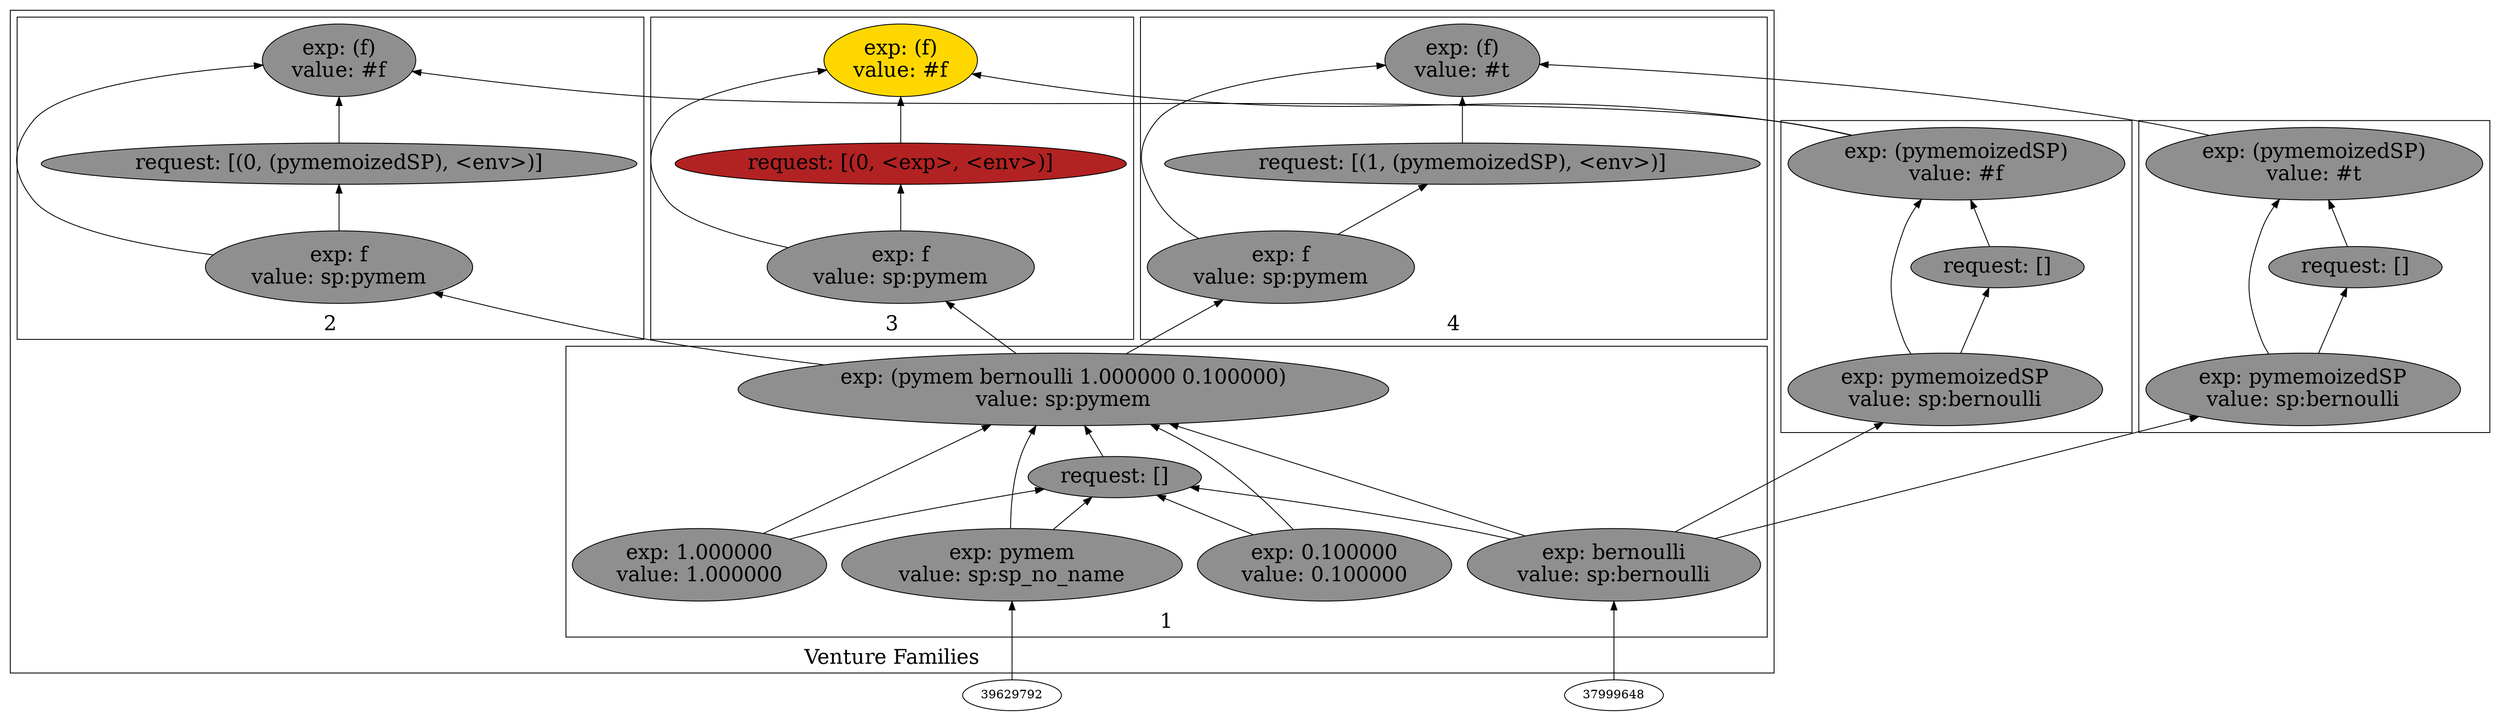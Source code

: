 digraph {
rankdir=BT
fontsize=24
subgraph cluster1 {
label="Venture Families"
subgraph cluster2 {
label="1"
"41173408"["fillcolor"="grey56" "fontsize"="24" "label"="exp: (pymem bernoulli 1.000000 0.100000)\nvalue: sp:pymem" "shape"="ellipse" "style"="filled" ]
"41036400"["fillcolor"="grey56" "fontsize"="24" "label"="request: []" "shape"="ellipse" "style"="filled" ]
"41211152"["fillcolor"="grey56" "fontsize"="24" "label"="exp: pymem\nvalue: sp:sp_no_name" "shape"="ellipse" "style"="filled" ]
"41662000"["fillcolor"="grey56" "fontsize"="24" "label"="exp: bernoulli\nvalue: sp:bernoulli" "shape"="ellipse" "style"="filled" ]
"42359680"["fillcolor"="grey56" "fontsize"="24" "label"="exp: 1.000000\nvalue: 1.000000" "shape"="ellipse" "style"="filled" ]
"40317264"["fillcolor"="grey56" "fontsize"="24" "label"="exp: 0.100000\nvalue: 0.100000" "shape"="ellipse" "style"="filled" ]
}

subgraph cluster3 {
label="2"
"40625424"["fillcolor"="grey56" "fontsize"="24" "label"="exp: (f)\nvalue: #f" "shape"="ellipse" "style"="filled" ]
"40493248"["fillcolor"="grey56" "fontsize"="24" "label"="request: [(0, (pymemoizedSP), <env>)]" "shape"="ellipse" "style"="filled" ]
"40228160"["fillcolor"="grey56" "fontsize"="24" "label"="exp: f\nvalue: sp:pymem" "shape"="ellipse" "style"="filled" ]
}

subgraph cluster4 {
label="3"
"42669312"["fillcolor"="gold" "fontsize"="24" "label"="exp: (f)\nvalue: #f" "shape"="ellipse" "style"="filled" ]
"40357360"["fillcolor"="firebrick" "fontsize"="24" "label"="request: [(0, <exp>, <env>)]" "shape"="ellipse" "style"="filled" ]
"40475808"["fillcolor"="grey56" "fontsize"="24" "label"="exp: f\nvalue: sp:pymem" "shape"="ellipse" "style"="filled" ]
}

subgraph cluster5 {
label="4"
"40200160"["fillcolor"="grey56" "fontsize"="24" "label"="exp: (f)\nvalue: #t" "shape"="ellipse" "style"="filled" ]
"40666352"["fillcolor"="grey56" "fontsize"="24" "label"="request: [(1, (pymemoizedSP), <env>)]" "shape"="ellipse" "style"="filled" ]
"40985936"["fillcolor"="grey56" "fontsize"="24" "label"="exp: f\nvalue: sp:pymem" "shape"="ellipse" "style"="filled" ]
}

}

subgraph cluster6 {
label=""
"40312288"["fillcolor"="grey56" "fontsize"="24" "label"="exp: (pymemoizedSP)\nvalue: #f" "shape"="ellipse" "style"="filled" ]
"40428944"["fillcolor"="grey56" "fontsize"="24" "label"="request: []" "shape"="ellipse" "style"="filled" ]
"40500112"["fillcolor"="grey56" "fontsize"="24" "label"="exp: pymemoizedSP\nvalue: sp:bernoulli" "shape"="ellipse" "style"="filled" ]
}

subgraph cluster7 {
label=""
"41073312"["fillcolor"="grey56" "fontsize"="24" "label"="exp: (pymemoizedSP)\nvalue: #t" "shape"="ellipse" "style"="filled" ]
"41022112"["fillcolor"="grey56" "fontsize"="24" "label"="request: []" "shape"="ellipse" "style"="filled" ]
"41109488"["fillcolor"="grey56" "fontsize"="24" "label"="exp: pymemoizedSP\nvalue: sp:bernoulli" "shape"="ellipse" "style"="filled" ]
}

"40985936" -> "40200160"["arrowhead"="normal" "color"="black" "style"="solid" ]
"40985936" -> "40666352"["arrowhead"="normal" "color"="black" "style"="solid" ]
"41173408" -> "40985936"["arrowhead"="normal" "color"="black" "style"="solid" ]
"40666352" -> "40200160"["arrowhead"="normal" "color"="black" "style"="solid" ]
"41073312" -> "40200160"["arrowhead"="normal" "color"="black" "style"="solid" ]
"40500112" -> "40312288"["arrowhead"="normal" "color"="black" "style"="solid" ]
"40500112" -> "40428944"["arrowhead"="normal" "color"="black" "style"="solid" ]
"41662000" -> "40500112"["arrowhead"="normal" "color"="black" "style"="solid" ]
"40428944" -> "40312288"["arrowhead"="normal" "color"="black" "style"="solid" ]
"40228160" -> "40625424"["arrowhead"="normal" "color"="black" "style"="solid" ]
"40228160" -> "40493248"["arrowhead"="normal" "color"="black" "style"="solid" ]
"41173408" -> "40228160"["arrowhead"="normal" "color"="black" "style"="solid" ]
"40493248" -> "40625424"["arrowhead"="normal" "color"="black" "style"="solid" ]
"40312288" -> "40625424"["arrowhead"="normal" "color"="black" "style"="solid" ]
"41109488" -> "41073312"["arrowhead"="normal" "color"="black" "style"="solid" ]
"41109488" -> "41022112"["arrowhead"="normal" "color"="black" "style"="solid" ]
"41662000" -> "41109488"["arrowhead"="normal" "color"="black" "style"="solid" ]
"41022112" -> "41073312"["arrowhead"="normal" "color"="black" "style"="solid" ]
"41211152" -> "41173408"["arrowhead"="normal" "color"="black" "style"="solid" ]
"41211152" -> "41036400"["arrowhead"="normal" "color"="black" "style"="solid" ]
"39629792" -> "41211152"["arrowhead"="normal" "color"="black" "style"="solid" ]
"41662000" -> "41173408"["arrowhead"="normal" "color"="black" "style"="solid" ]
"41662000" -> "41036400"["arrowhead"="normal" "color"="black" "style"="solid" ]
"37999648" -> "41662000"["arrowhead"="normal" "color"="black" "style"="solid" ]
"42359680" -> "41173408"["arrowhead"="normal" "color"="black" "style"="solid" ]
"42359680" -> "41036400"["arrowhead"="normal" "color"="black" "style"="solid" ]
"40317264" -> "41173408"["arrowhead"="normal" "color"="black" "style"="solid" ]
"40317264" -> "41036400"["arrowhead"="normal" "color"="black" "style"="solid" ]
"41036400" -> "41173408"["arrowhead"="normal" "color"="black" "style"="solid" ]
"40475808" -> "42669312"["arrowhead"="normal" "color"="black" "style"="solid" ]
"40475808" -> "40357360"["arrowhead"="normal" "color"="black" "style"="solid" ]
"41173408" -> "40475808"["arrowhead"="normal" "color"="black" "style"="solid" ]
"40357360" -> "42669312"["arrowhead"="normal" "color"="black" "style"="solid" ]
"40312288" -> "42669312"["arrowhead"="normal" "color"="black" "style"="solid" ]

}